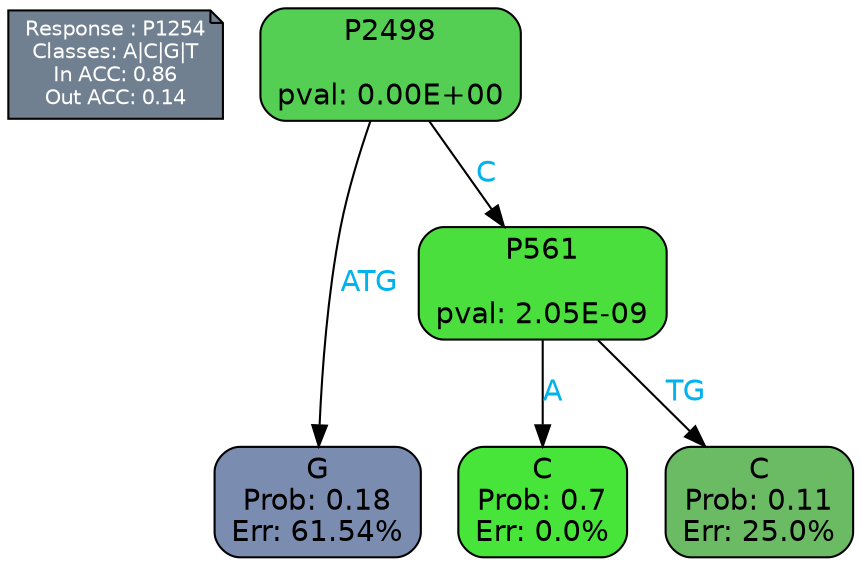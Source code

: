 digraph Tree {
node [shape=box, style="filled, rounded", color="black", fontname=helvetica] ;
graph [ranksep=equally, splines=polylines, bgcolor=transparent, dpi=600] ;
edge [fontname=helvetica] ;
LEGEND [label="Response : P1254
Classes: A|C|G|T
In ACC: 0.86
Out ACC: 0.14
",shape=note,align=left,style=filled,fillcolor="slategray",fontcolor="white",fontsize=10];1 [label="P2498

pval: 0.00E+00", fillcolor="#54cf53"] ;
2 [label="G
Prob: 0.18
Err: 61.54%", fillcolor="#7a8cb0"] ;
3 [label="P561

pval: 2.05E-09", fillcolor="#4bdf3e"] ;
4 [label="C
Prob: 0.7
Err: 0.0%", fillcolor="#47e539"] ;
5 [label="C
Prob: 0.11
Err: 25.0%", fillcolor="#6bba64"] ;
1 -> 2 [label="ATG",fontcolor=deepskyblue2] ;
1 -> 3 [label="C",fontcolor=deepskyblue2] ;
3 -> 4 [label="A",fontcolor=deepskyblue2] ;
3 -> 5 [label="TG",fontcolor=deepskyblue2] ;
{rank = same; 2;4;5;}{rank = same; LEGEND;1;}}